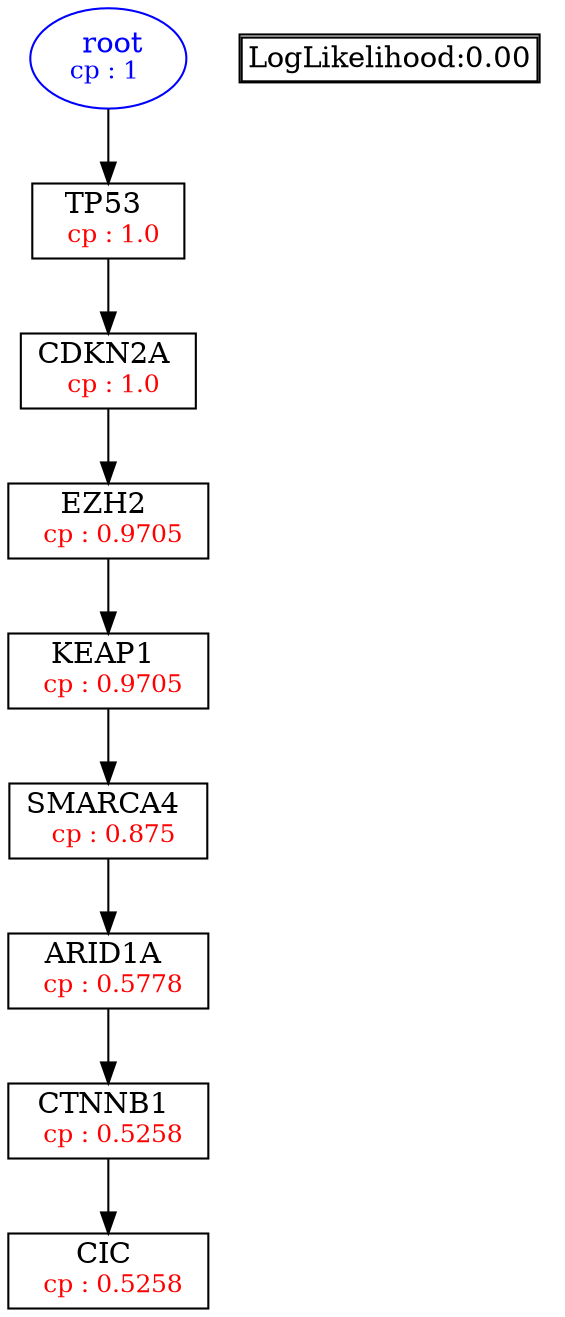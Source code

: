 digraph tree {
    "root" [label=<<font color='Blue'> root</font><br/><font color='Blue' POINT-SIZE='12'>cp : 1 </font>>, shape=oval, color=Blue];
    "S1" [label =<TP53 <br/> <font color='Red' POINT-SIZE='12'> cp : 1.0 </font>>, shape=box];
    "S6" [label =<CDKN2A <br/> <font color='Red' POINT-SIZE='12'> cp : 1.0 </font>>, shape=box];
    "S5" [label =<EZH2 <br/> <font color='Red' POINT-SIZE='12'> cp : 0.9705 </font>>, shape=box];
    "S2" [label =<KEAP1 <br/> <font color='Red' POINT-SIZE='12'> cp : 0.9705 </font>>, shape=box];
    "S8" [label =<SMARCA4 <br/> <font color='Red' POINT-SIZE='12'> cp : 0.875 </font>>, shape=box];
    "S7" [label =<ARID1A <br/> <font color='Red' POINT-SIZE='12'> cp : 0.5778 </font>>, shape=box];
    "S4" [label =<CTNNB1 <br/> <font color='Red' POINT-SIZE='12'> cp : 0.5258 </font>>, shape=box];
    "S3" [label =<CIC <br/> <font color='Red' POINT-SIZE='12'> cp : 0.5258 </font>>, shape=box];
    "root" -> "S1";
    "S1" -> "S6";
    "S6" -> "S5";
    "S5" -> "S2";
    "S2" -> "S8";
    "S8" -> "S7";
    "S7" -> "S4";
    "S4" -> "S3";

    node[shape=plaintext]
    fontsize="10"
    struct1 [label=
    <<TABLE BORDER="1" CELLBORDER="1" CELLSPACING="0" >
    <TR><TD ALIGN="LEFT">LogLikelihood:0.00</TD></TR>
    </TABLE>>];

}
